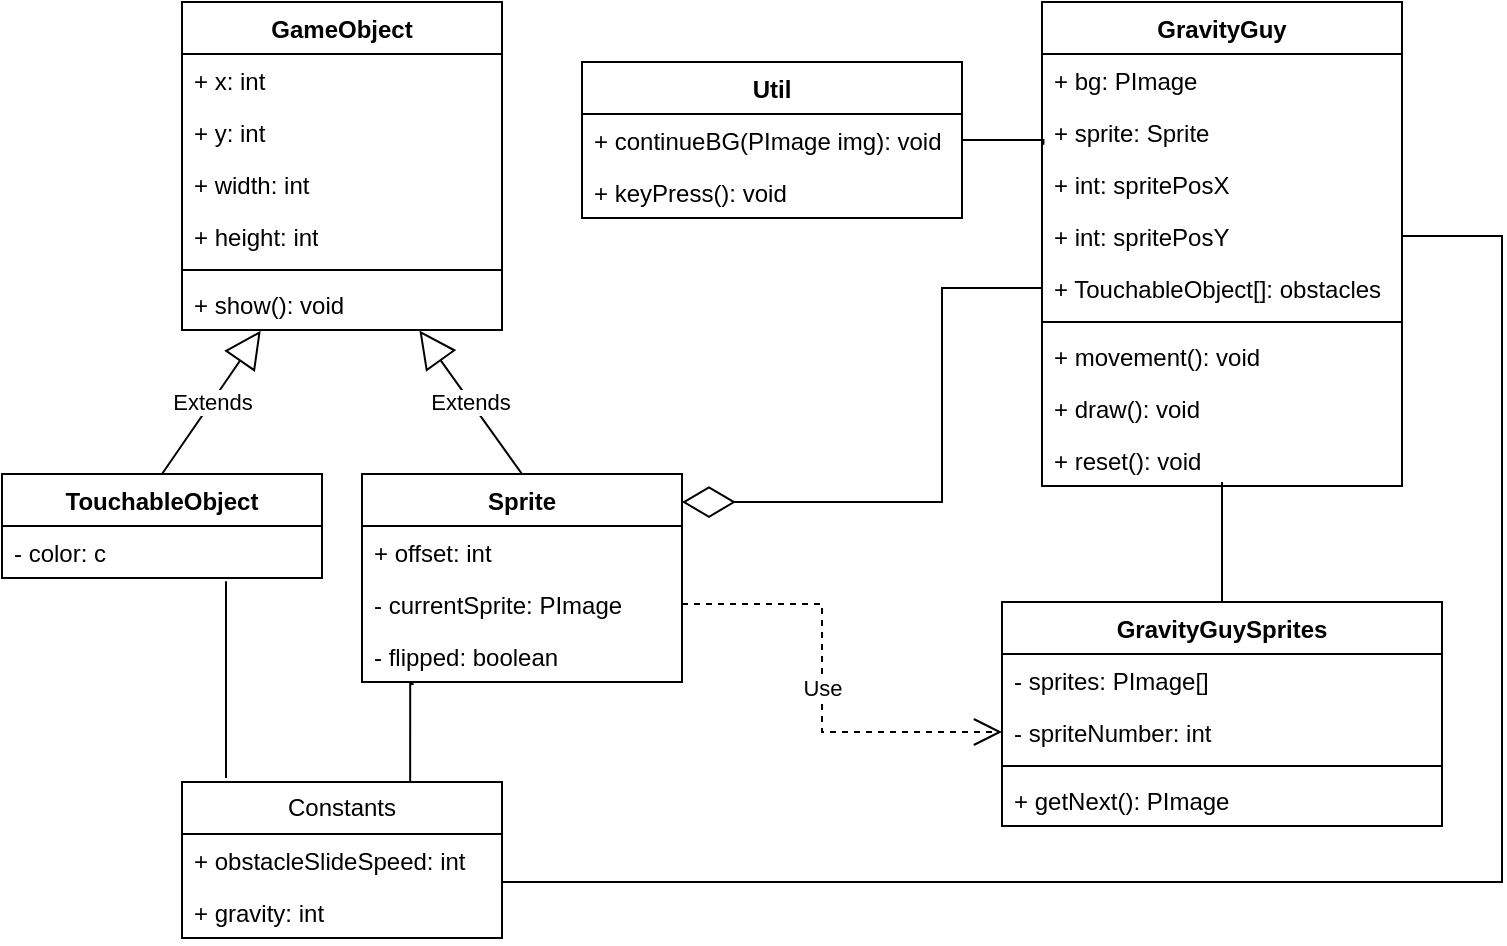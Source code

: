 <mxfile version="21.3.2" type="device">
  <diagram name="Page-1" id="2DwIZUe0xC4iD_xDEAd0">
    <mxGraphModel dx="1140" dy="791" grid="1" gridSize="10" guides="1" tooltips="1" connect="1" arrows="1" fold="1" page="1" pageScale="1" pageWidth="850" pageHeight="1100" math="0" shadow="0">
      <root>
        <mxCell id="0" />
        <mxCell id="1" parent="0" />
        <mxCell id="QTkwfIDql1i-J_gWT4HF-3" value="GravityGuySprites" style="swimlane;fontStyle=1;align=center;verticalAlign=top;childLayout=stackLayout;horizontal=1;startSize=26;horizontalStack=0;resizeParent=1;resizeParentMax=0;resizeLast=0;collapsible=1;marginBottom=0;whiteSpace=wrap;html=1;" parent="1" vertex="1">
          <mxGeometry x="510" y="340" width="220" height="112" as="geometry">
            <mxRectangle x="60" y="120" width="140" height="30" as="alternateBounds" />
          </mxGeometry>
        </mxCell>
        <mxCell id="QTkwfIDql1i-J_gWT4HF-7" value="- sprites: PImage[]&amp;nbsp;" style="text;strokeColor=none;fillColor=none;align=left;verticalAlign=top;spacingLeft=4;spacingRight=4;overflow=hidden;rotatable=0;points=[[0,0.5],[1,0.5]];portConstraint=eastwest;whiteSpace=wrap;html=1;" parent="QTkwfIDql1i-J_gWT4HF-3" vertex="1">
          <mxGeometry y="26" width="220" height="26" as="geometry" />
        </mxCell>
        <mxCell id="QTkwfIDql1i-J_gWT4HF-4" value="- spriteNumber: int" style="text;strokeColor=none;fillColor=none;align=left;verticalAlign=top;spacingLeft=4;spacingRight=4;overflow=hidden;rotatable=0;points=[[0,0.5],[1,0.5]];portConstraint=eastwest;whiteSpace=wrap;html=1;" parent="QTkwfIDql1i-J_gWT4HF-3" vertex="1">
          <mxGeometry y="52" width="220" height="26" as="geometry" />
        </mxCell>
        <mxCell id="QTkwfIDql1i-J_gWT4HF-5" value="" style="line;strokeWidth=1;fillColor=none;align=left;verticalAlign=middle;spacingTop=-1;spacingLeft=3;spacingRight=3;rotatable=0;labelPosition=right;points=[];portConstraint=eastwest;strokeColor=inherit;" parent="QTkwfIDql1i-J_gWT4HF-3" vertex="1">
          <mxGeometry y="78" width="220" height="8" as="geometry" />
        </mxCell>
        <mxCell id="QTkwfIDql1i-J_gWT4HF-6" value="+ getNext(): PImage" style="text;strokeColor=none;fillColor=none;align=left;verticalAlign=top;spacingLeft=4;spacingRight=4;overflow=hidden;rotatable=0;points=[[0,0.5],[1,0.5]];portConstraint=eastwest;whiteSpace=wrap;html=1;" parent="QTkwfIDql1i-J_gWT4HF-3" vertex="1">
          <mxGeometry y="86" width="220" height="26" as="geometry" />
        </mxCell>
        <mxCell id="QTkwfIDql1i-J_gWT4HF-9" value="GravityGuy" style="swimlane;fontStyle=1;align=center;verticalAlign=top;childLayout=stackLayout;horizontal=1;startSize=26;horizontalStack=0;resizeParent=1;resizeParentMax=0;resizeLast=0;collapsible=1;marginBottom=0;whiteSpace=wrap;html=1;" parent="1" vertex="1">
          <mxGeometry x="530" y="40" width="180" height="242" as="geometry" />
        </mxCell>
        <mxCell id="QTkwfIDql1i-J_gWT4HF-15" value="+ bg: PImage" style="text;strokeColor=none;fillColor=none;align=left;verticalAlign=top;spacingLeft=4;spacingRight=4;overflow=hidden;rotatable=0;points=[[0,0.5],[1,0.5]];portConstraint=eastwest;whiteSpace=wrap;html=1;" parent="QTkwfIDql1i-J_gWT4HF-9" vertex="1">
          <mxGeometry y="26" width="180" height="26" as="geometry" />
        </mxCell>
        <mxCell id="QTkwfIDql1i-J_gWT4HF-13" value="+ sprite: Sprite" style="text;strokeColor=none;fillColor=none;align=left;verticalAlign=top;spacingLeft=4;spacingRight=4;overflow=hidden;rotatable=0;points=[[0,0.5],[1,0.5]];portConstraint=eastwest;whiteSpace=wrap;html=1;" parent="QTkwfIDql1i-J_gWT4HF-9" vertex="1">
          <mxGeometry y="52" width="180" height="26" as="geometry" />
        </mxCell>
        <mxCell id="s7hdtRaMSdgIfBhzkwBF-23" value="+ int: spritePosX" style="text;strokeColor=none;fillColor=none;align=left;verticalAlign=top;spacingLeft=4;spacingRight=4;overflow=hidden;rotatable=0;points=[[0,0.5],[1,0.5]];portConstraint=eastwest;whiteSpace=wrap;html=1;" vertex="1" parent="QTkwfIDql1i-J_gWT4HF-9">
          <mxGeometry y="78" width="180" height="26" as="geometry" />
        </mxCell>
        <mxCell id="s7hdtRaMSdgIfBhzkwBF-24" value="+ int: spritePosY" style="text;strokeColor=none;fillColor=none;align=left;verticalAlign=top;spacingLeft=4;spacingRight=4;overflow=hidden;rotatable=0;points=[[0,0.5],[1,0.5]];portConstraint=eastwest;whiteSpace=wrap;html=1;" vertex="1" parent="QTkwfIDql1i-J_gWT4HF-9">
          <mxGeometry y="104" width="180" height="26" as="geometry" />
        </mxCell>
        <mxCell id="s7hdtRaMSdgIfBhzkwBF-25" value="+ TouchableObject[]: obstacles" style="text;strokeColor=none;fillColor=none;align=left;verticalAlign=top;spacingLeft=4;spacingRight=4;overflow=hidden;rotatable=0;points=[[0,0.5],[1,0.5]];portConstraint=eastwest;whiteSpace=wrap;html=1;" vertex="1" parent="QTkwfIDql1i-J_gWT4HF-9">
          <mxGeometry y="130" width="180" height="26" as="geometry" />
        </mxCell>
        <mxCell id="QTkwfIDql1i-J_gWT4HF-11" value="" style="line;strokeWidth=1;fillColor=none;align=left;verticalAlign=middle;spacingTop=-1;spacingLeft=3;spacingRight=3;rotatable=0;labelPosition=right;points=[];portConstraint=eastwest;strokeColor=inherit;" parent="QTkwfIDql1i-J_gWT4HF-9" vertex="1">
          <mxGeometry y="156" width="180" height="8" as="geometry" />
        </mxCell>
        <mxCell id="QTkwfIDql1i-J_gWT4HF-12" value="+ movement(): void" style="text;strokeColor=none;fillColor=none;align=left;verticalAlign=top;spacingLeft=4;spacingRight=4;overflow=hidden;rotatable=0;points=[[0,0.5],[1,0.5]];portConstraint=eastwest;whiteSpace=wrap;html=1;" parent="QTkwfIDql1i-J_gWT4HF-9" vertex="1">
          <mxGeometry y="164" width="180" height="26" as="geometry" />
        </mxCell>
        <mxCell id="s7hdtRaMSdgIfBhzkwBF-31" value="+ draw(): void" style="text;strokeColor=none;fillColor=none;align=left;verticalAlign=top;spacingLeft=4;spacingRight=4;overflow=hidden;rotatable=0;points=[[0,0.5],[1,0.5]];portConstraint=eastwest;whiteSpace=wrap;html=1;" vertex="1" parent="QTkwfIDql1i-J_gWT4HF-9">
          <mxGeometry y="190" width="180" height="26" as="geometry" />
        </mxCell>
        <mxCell id="s7hdtRaMSdgIfBhzkwBF-32" value="+ reset(): void" style="text;strokeColor=none;fillColor=none;align=left;verticalAlign=top;spacingLeft=4;spacingRight=4;overflow=hidden;rotatable=0;points=[[0,0.5],[1,0.5]];portConstraint=eastwest;whiteSpace=wrap;html=1;" vertex="1" parent="QTkwfIDql1i-J_gWT4HF-9">
          <mxGeometry y="216" width="180" height="26" as="geometry" />
        </mxCell>
        <mxCell id="QTkwfIDql1i-J_gWT4HF-20" value="" style="endArrow=none;html=1;edgeStyle=orthogonalEdgeStyle;rounded=0;entryX=0.5;entryY=0;entryDx=0;entryDy=0;" parent="1" target="QTkwfIDql1i-J_gWT4HF-3" edge="1">
          <mxGeometry relative="1" as="geometry">
            <mxPoint x="620" y="280" as="sourcePoint" />
            <mxPoint x="745" y="420" as="targetPoint" />
            <Array as="points">
              <mxPoint x="620" y="310" />
              <mxPoint x="620" y="310" />
            </Array>
          </mxGeometry>
        </mxCell>
        <mxCell id="s7hdtRaMSdgIfBhzkwBF-1" value="GameObject" style="swimlane;fontStyle=1;align=center;verticalAlign=top;childLayout=stackLayout;horizontal=1;startSize=26;horizontalStack=0;resizeParent=1;resizeParentMax=0;resizeLast=0;collapsible=1;marginBottom=0;whiteSpace=wrap;html=1;" vertex="1" parent="1">
          <mxGeometry x="100" y="40" width="160" height="164" as="geometry" />
        </mxCell>
        <mxCell id="s7hdtRaMSdgIfBhzkwBF-2" value="+ x: int" style="text;strokeColor=none;fillColor=none;align=left;verticalAlign=top;spacingLeft=4;spacingRight=4;overflow=hidden;rotatable=0;points=[[0,0.5],[1,0.5]];portConstraint=eastwest;whiteSpace=wrap;html=1;" vertex="1" parent="s7hdtRaMSdgIfBhzkwBF-1">
          <mxGeometry y="26" width="160" height="26" as="geometry" />
        </mxCell>
        <mxCell id="s7hdtRaMSdgIfBhzkwBF-5" value="+ y: int" style="text;strokeColor=none;fillColor=none;align=left;verticalAlign=top;spacingLeft=4;spacingRight=4;overflow=hidden;rotatable=0;points=[[0,0.5],[1,0.5]];portConstraint=eastwest;whiteSpace=wrap;html=1;" vertex="1" parent="s7hdtRaMSdgIfBhzkwBF-1">
          <mxGeometry y="52" width="160" height="26" as="geometry" />
        </mxCell>
        <mxCell id="s7hdtRaMSdgIfBhzkwBF-6" value="+ width: int" style="text;strokeColor=none;fillColor=none;align=left;verticalAlign=top;spacingLeft=4;spacingRight=4;overflow=hidden;rotatable=0;points=[[0,0.5],[1,0.5]];portConstraint=eastwest;whiteSpace=wrap;html=1;" vertex="1" parent="s7hdtRaMSdgIfBhzkwBF-1">
          <mxGeometry y="78" width="160" height="26" as="geometry" />
        </mxCell>
        <mxCell id="s7hdtRaMSdgIfBhzkwBF-7" value="+ height: int" style="text;strokeColor=none;fillColor=none;align=left;verticalAlign=top;spacingLeft=4;spacingRight=4;overflow=hidden;rotatable=0;points=[[0,0.5],[1,0.5]];portConstraint=eastwest;whiteSpace=wrap;html=1;" vertex="1" parent="s7hdtRaMSdgIfBhzkwBF-1">
          <mxGeometry y="104" width="160" height="26" as="geometry" />
        </mxCell>
        <mxCell id="s7hdtRaMSdgIfBhzkwBF-3" value="" style="line;strokeWidth=1;fillColor=none;align=left;verticalAlign=middle;spacingTop=-1;spacingLeft=3;spacingRight=3;rotatable=0;labelPosition=right;points=[];portConstraint=eastwest;strokeColor=inherit;" vertex="1" parent="s7hdtRaMSdgIfBhzkwBF-1">
          <mxGeometry y="130" width="160" height="8" as="geometry" />
        </mxCell>
        <mxCell id="s7hdtRaMSdgIfBhzkwBF-4" value="+ show(): void" style="text;strokeColor=none;fillColor=none;align=left;verticalAlign=top;spacingLeft=4;spacingRight=4;overflow=hidden;rotatable=0;points=[[0,0.5],[1,0.5]];portConstraint=eastwest;whiteSpace=wrap;html=1;" vertex="1" parent="s7hdtRaMSdgIfBhzkwBF-1">
          <mxGeometry y="138" width="160" height="26" as="geometry" />
        </mxCell>
        <mxCell id="s7hdtRaMSdgIfBhzkwBF-8" value="Sprite" style="swimlane;fontStyle=1;align=center;verticalAlign=top;childLayout=stackLayout;horizontal=1;startSize=26;horizontalStack=0;resizeParent=1;resizeParentMax=0;resizeLast=0;collapsible=1;marginBottom=0;whiteSpace=wrap;html=1;" vertex="1" parent="1">
          <mxGeometry x="190" y="276" width="160" height="104" as="geometry" />
        </mxCell>
        <mxCell id="s7hdtRaMSdgIfBhzkwBF-9" value="+ offset: int" style="text;strokeColor=none;fillColor=none;align=left;verticalAlign=top;spacingLeft=4;spacingRight=4;overflow=hidden;rotatable=0;points=[[0,0.5],[1,0.5]];portConstraint=eastwest;whiteSpace=wrap;html=1;" vertex="1" parent="s7hdtRaMSdgIfBhzkwBF-8">
          <mxGeometry y="26" width="160" height="26" as="geometry" />
        </mxCell>
        <mxCell id="s7hdtRaMSdgIfBhzkwBF-18" value="- currentSprite: PImage" style="text;strokeColor=none;fillColor=none;align=left;verticalAlign=top;spacingLeft=4;spacingRight=4;overflow=hidden;rotatable=0;points=[[0,0.5],[1,0.5]];portConstraint=eastwest;whiteSpace=wrap;html=1;" vertex="1" parent="s7hdtRaMSdgIfBhzkwBF-8">
          <mxGeometry y="52" width="160" height="26" as="geometry" />
        </mxCell>
        <mxCell id="s7hdtRaMSdgIfBhzkwBF-19" value="- flipped: boolean" style="text;strokeColor=none;fillColor=none;align=left;verticalAlign=top;spacingLeft=4;spacingRight=4;overflow=hidden;rotatable=0;points=[[0,0.5],[1,0.5]];portConstraint=eastwest;whiteSpace=wrap;html=1;" vertex="1" parent="s7hdtRaMSdgIfBhzkwBF-8">
          <mxGeometry y="78" width="160" height="26" as="geometry" />
        </mxCell>
        <mxCell id="s7hdtRaMSdgIfBhzkwBF-12" value="Use" style="endArrow=open;endSize=12;dashed=1;html=1;rounded=0;entryX=0;entryY=0.5;entryDx=0;entryDy=0;exitX=1;exitY=0.5;exitDx=0;exitDy=0;" edge="1" parent="1" source="s7hdtRaMSdgIfBhzkwBF-18" target="QTkwfIDql1i-J_gWT4HF-4">
          <mxGeometry width="160" relative="1" as="geometry">
            <mxPoint x="360" y="315" as="sourcePoint" />
            <mxPoint x="320" y="39" as="targetPoint" />
            <Array as="points">
              <mxPoint x="420" y="341" />
              <mxPoint x="420" y="405" />
            </Array>
          </mxGeometry>
        </mxCell>
        <mxCell id="s7hdtRaMSdgIfBhzkwBF-13" value="Extends" style="endArrow=block;endSize=16;endFill=0;html=1;rounded=0;exitX=0.5;exitY=0;exitDx=0;exitDy=0;entryX=0.742;entryY=1.013;entryDx=0;entryDy=0;entryPerimeter=0;" edge="1" parent="1" source="s7hdtRaMSdgIfBhzkwBF-8" target="s7hdtRaMSdgIfBhzkwBF-4">
          <mxGeometry width="160" relative="1" as="geometry">
            <mxPoint x="260" y="280" as="sourcePoint" />
            <mxPoint x="180" y="210" as="targetPoint" />
          </mxGeometry>
        </mxCell>
        <mxCell id="s7hdtRaMSdgIfBhzkwBF-14" value="TouchableObject" style="swimlane;fontStyle=1;align=center;verticalAlign=top;childLayout=stackLayout;horizontal=1;startSize=26;horizontalStack=0;resizeParent=1;resizeParentMax=0;resizeLast=0;collapsible=1;marginBottom=0;whiteSpace=wrap;html=1;" vertex="1" parent="1">
          <mxGeometry x="10" y="276" width="160" height="52" as="geometry" />
        </mxCell>
        <mxCell id="s7hdtRaMSdgIfBhzkwBF-15" value="- color: c" style="text;strokeColor=none;fillColor=none;align=left;verticalAlign=top;spacingLeft=4;spacingRight=4;overflow=hidden;rotatable=0;points=[[0,0.5],[1,0.5]];portConstraint=eastwest;whiteSpace=wrap;html=1;" vertex="1" parent="s7hdtRaMSdgIfBhzkwBF-14">
          <mxGeometry y="26" width="160" height="26" as="geometry" />
        </mxCell>
        <mxCell id="s7hdtRaMSdgIfBhzkwBF-20" value="Extends" style="endArrow=block;endSize=16;endFill=0;html=1;rounded=0;entryX=0.246;entryY=1.013;entryDx=0;entryDy=0;entryPerimeter=0;exitX=0.5;exitY=0;exitDx=0;exitDy=0;" edge="1" parent="1" source="s7hdtRaMSdgIfBhzkwBF-14" target="s7hdtRaMSdgIfBhzkwBF-4">
          <mxGeometry width="160" relative="1" as="geometry">
            <mxPoint x="90" y="280" as="sourcePoint" />
            <mxPoint x="250" y="270" as="targetPoint" />
          </mxGeometry>
        </mxCell>
        <mxCell id="s7hdtRaMSdgIfBhzkwBF-22" value="" style="endArrow=diamondThin;endFill=0;endSize=24;html=1;rounded=0;exitX=0;exitY=0.5;exitDx=0;exitDy=0;entryX=1;entryY=0.135;entryDx=0;entryDy=0;entryPerimeter=0;" edge="1" parent="1" source="s7hdtRaMSdgIfBhzkwBF-25" target="s7hdtRaMSdgIfBhzkwBF-8">
          <mxGeometry width="160" relative="1" as="geometry">
            <mxPoint x="520" y="90" as="sourcePoint" />
            <mxPoint x="390" y="280" as="targetPoint" />
            <Array as="points">
              <mxPoint x="480" y="183" />
              <mxPoint x="480" y="290" />
            </Array>
          </mxGeometry>
        </mxCell>
        <mxCell id="s7hdtRaMSdgIfBhzkwBF-36" value="Util" style="swimlane;fontStyle=1;align=center;verticalAlign=top;childLayout=stackLayout;horizontal=1;startSize=26;horizontalStack=0;resizeParent=1;resizeParentMax=0;resizeLast=0;collapsible=1;marginBottom=0;whiteSpace=wrap;html=1;" vertex="1" parent="1">
          <mxGeometry x="300" y="70" width="190" height="78" as="geometry" />
        </mxCell>
        <mxCell id="s7hdtRaMSdgIfBhzkwBF-51" value="+ continueBG(PImage img): void" style="text;strokeColor=none;fillColor=none;align=left;verticalAlign=top;spacingLeft=4;spacingRight=4;overflow=hidden;rotatable=0;points=[[0,0.5],[1,0.5]];portConstraint=eastwest;whiteSpace=wrap;html=1;" vertex="1" parent="s7hdtRaMSdgIfBhzkwBF-36">
          <mxGeometry y="26" width="190" height="26" as="geometry" />
        </mxCell>
        <mxCell id="s7hdtRaMSdgIfBhzkwBF-39" value="+ keyPress(): void" style="text;strokeColor=none;fillColor=none;align=left;verticalAlign=top;spacingLeft=4;spacingRight=4;overflow=hidden;rotatable=0;points=[[0,0.5],[1,0.5]];portConstraint=eastwest;whiteSpace=wrap;html=1;" vertex="1" parent="s7hdtRaMSdgIfBhzkwBF-36">
          <mxGeometry y="52" width="190" height="26" as="geometry" />
        </mxCell>
        <mxCell id="s7hdtRaMSdgIfBhzkwBF-54" value="" style="endArrow=none;html=1;edgeStyle=orthogonalEdgeStyle;rounded=0;exitX=1;exitY=0.5;exitDx=0;exitDy=0;entryX=0.004;entryY=0.744;entryDx=0;entryDy=0;entryPerimeter=0;" edge="1" parent="1" source="s7hdtRaMSdgIfBhzkwBF-51" target="QTkwfIDql1i-J_gWT4HF-13">
          <mxGeometry relative="1" as="geometry">
            <mxPoint x="300" y="250" as="sourcePoint" />
            <mxPoint x="520" y="109" as="targetPoint" />
            <Array as="points">
              <mxPoint x="531" y="109" />
            </Array>
          </mxGeometry>
        </mxCell>
        <mxCell id="s7hdtRaMSdgIfBhzkwBF-57" value="Constants" style="swimlane;fontStyle=0;childLayout=stackLayout;horizontal=1;startSize=26;fillColor=none;horizontalStack=0;resizeParent=1;resizeParentMax=0;resizeLast=0;collapsible=1;marginBottom=0;whiteSpace=wrap;html=1;" vertex="1" parent="1">
          <mxGeometry x="100" y="430" width="160" height="78" as="geometry" />
        </mxCell>
        <mxCell id="s7hdtRaMSdgIfBhzkwBF-58" value="+ obstacleSlideSpeed: int" style="text;strokeColor=none;fillColor=none;align=left;verticalAlign=top;spacingLeft=4;spacingRight=4;overflow=hidden;rotatable=0;points=[[0,0.5],[1,0.5]];portConstraint=eastwest;whiteSpace=wrap;html=1;" vertex="1" parent="s7hdtRaMSdgIfBhzkwBF-57">
          <mxGeometry y="26" width="160" height="26" as="geometry" />
        </mxCell>
        <mxCell id="s7hdtRaMSdgIfBhzkwBF-59" value="+ gravity: int" style="text;strokeColor=none;fillColor=none;align=left;verticalAlign=top;spacingLeft=4;spacingRight=4;overflow=hidden;rotatable=0;points=[[0,0.5],[1,0.5]];portConstraint=eastwest;whiteSpace=wrap;html=1;" vertex="1" parent="s7hdtRaMSdgIfBhzkwBF-57">
          <mxGeometry y="52" width="160" height="26" as="geometry" />
        </mxCell>
        <mxCell id="s7hdtRaMSdgIfBhzkwBF-64" value="" style="endArrow=none;html=1;edgeStyle=orthogonalEdgeStyle;rounded=0;exitX=0.7;exitY=1.064;exitDx=0;exitDy=0;exitPerimeter=0;" edge="1" parent="1" source="s7hdtRaMSdgIfBhzkwBF-15">
          <mxGeometry relative="1" as="geometry">
            <mxPoint x="110" y="400" as="sourcePoint" />
            <mxPoint x="122" y="428" as="targetPoint" />
            <Array as="points">
              <mxPoint x="122" y="428" />
            </Array>
          </mxGeometry>
        </mxCell>
        <mxCell id="s7hdtRaMSdgIfBhzkwBF-67" value="" style="endArrow=none;html=1;edgeStyle=orthogonalEdgeStyle;rounded=0;exitX=0.158;exitY=0.987;exitDx=0;exitDy=0;exitPerimeter=0;entryX=0.713;entryY=0.004;entryDx=0;entryDy=0;entryPerimeter=0;" edge="1" parent="1" source="s7hdtRaMSdgIfBhzkwBF-19" target="s7hdtRaMSdgIfBhzkwBF-57">
          <mxGeometry relative="1" as="geometry">
            <mxPoint x="299.33" y="400" as="sourcePoint" />
            <mxPoint x="300" y="480" as="targetPoint" />
            <Array as="points">
              <mxPoint x="215" y="381" />
              <mxPoint x="214" y="381" />
            </Array>
          </mxGeometry>
        </mxCell>
        <mxCell id="s7hdtRaMSdgIfBhzkwBF-68" value="" style="endArrow=none;html=1;edgeStyle=orthogonalEdgeStyle;rounded=0;entryX=1;entryY=0.5;entryDx=0;entryDy=0;" edge="1" parent="1" target="s7hdtRaMSdgIfBhzkwBF-24">
          <mxGeometry relative="1" as="geometry">
            <mxPoint x="260" y="480" as="sourcePoint" />
            <mxPoint x="760" y="160" as="targetPoint" />
            <Array as="points">
              <mxPoint x="760" y="480" />
              <mxPoint x="760" y="157" />
            </Array>
          </mxGeometry>
        </mxCell>
      </root>
    </mxGraphModel>
  </diagram>
</mxfile>

